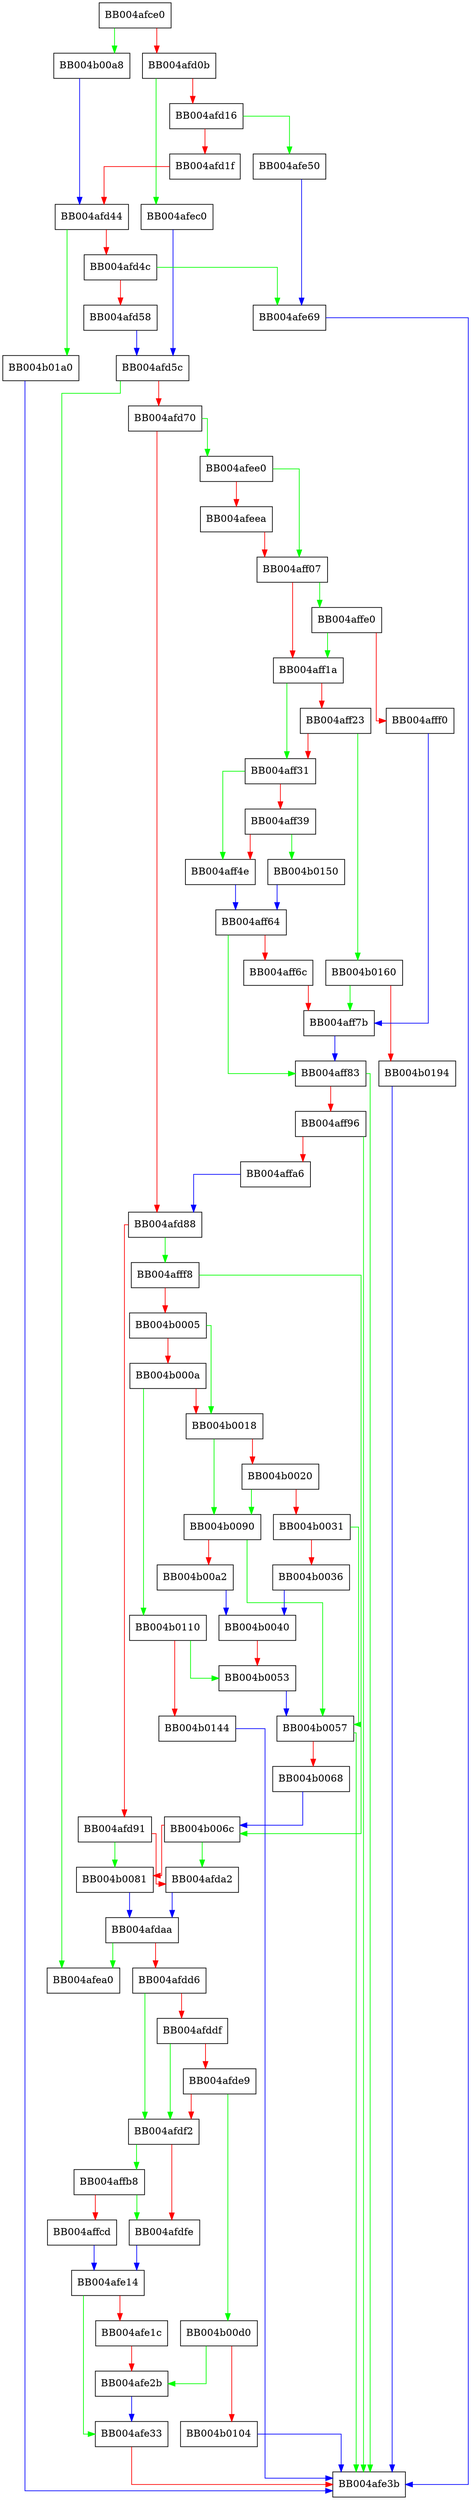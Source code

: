 digraph ossl_quic_conn_shutdown {
  node [shape="box"];
  graph [splines=ortho];
  BB004afce0 -> BB004b00a8 [color="green"];
  BB004afce0 -> BB004afd0b [color="red"];
  BB004afd0b -> BB004afec0 [color="green"];
  BB004afd0b -> BB004afd16 [color="red"];
  BB004afd16 -> BB004afe50 [color="green"];
  BB004afd16 -> BB004afd1f [color="red"];
  BB004afd1f -> BB004afd44 [color="red"];
  BB004afd44 -> BB004b01a0 [color="green"];
  BB004afd44 -> BB004afd4c [color="red"];
  BB004afd4c -> BB004afe69 [color="green"];
  BB004afd4c -> BB004afd58 [color="red"];
  BB004afd58 -> BB004afd5c [color="blue"];
  BB004afd5c -> BB004afea0 [color="green"];
  BB004afd5c -> BB004afd70 [color="red"];
  BB004afd70 -> BB004afee0 [color="green"];
  BB004afd70 -> BB004afd88 [color="red"];
  BB004afd88 -> BB004afff8 [color="green"];
  BB004afd88 -> BB004afd91 [color="red"];
  BB004afd91 -> BB004b0081 [color="green"];
  BB004afd91 -> BB004afda2 [color="red"];
  BB004afda2 -> BB004afdaa [color="blue"];
  BB004afdaa -> BB004afea0 [color="green"];
  BB004afdaa -> BB004afdd6 [color="red"];
  BB004afdd6 -> BB004afdf2 [color="green"];
  BB004afdd6 -> BB004afddf [color="red"];
  BB004afddf -> BB004afdf2 [color="green"];
  BB004afddf -> BB004afde9 [color="red"];
  BB004afde9 -> BB004b00d0 [color="green"];
  BB004afde9 -> BB004afdf2 [color="red"];
  BB004afdf2 -> BB004affb8 [color="green"];
  BB004afdf2 -> BB004afdfe [color="red"];
  BB004afdfe -> BB004afe14 [color="blue"];
  BB004afe14 -> BB004afe33 [color="green"];
  BB004afe14 -> BB004afe1c [color="red"];
  BB004afe1c -> BB004afe2b [color="red"];
  BB004afe2b -> BB004afe33 [color="blue"];
  BB004afe33 -> BB004afe3b [color="red"];
  BB004afe50 -> BB004afe69 [color="blue"];
  BB004afe69 -> BB004afe3b [color="blue"];
  BB004afec0 -> BB004afd5c [color="blue"];
  BB004afee0 -> BB004aff07 [color="green"];
  BB004afee0 -> BB004afeea [color="red"];
  BB004afeea -> BB004aff07 [color="red"];
  BB004aff07 -> BB004affe0 [color="green"];
  BB004aff07 -> BB004aff1a [color="red"];
  BB004aff1a -> BB004aff31 [color="green"];
  BB004aff1a -> BB004aff23 [color="red"];
  BB004aff23 -> BB004b0160 [color="green"];
  BB004aff23 -> BB004aff31 [color="red"];
  BB004aff31 -> BB004aff4e [color="green"];
  BB004aff31 -> BB004aff39 [color="red"];
  BB004aff39 -> BB004b0150 [color="green"];
  BB004aff39 -> BB004aff4e [color="red"];
  BB004aff4e -> BB004aff64 [color="blue"];
  BB004aff64 -> BB004aff83 [color="green"];
  BB004aff64 -> BB004aff6c [color="red"];
  BB004aff6c -> BB004aff7b [color="red"];
  BB004aff7b -> BB004aff83 [color="blue"];
  BB004aff83 -> BB004afe3b [color="green"];
  BB004aff83 -> BB004aff96 [color="red"];
  BB004aff96 -> BB004afe3b [color="green"];
  BB004aff96 -> BB004affa6 [color="red"];
  BB004affa6 -> BB004afd88 [color="blue"];
  BB004affb8 -> BB004afdfe [color="green"];
  BB004affb8 -> BB004affcd [color="red"];
  BB004affcd -> BB004afe14 [color="blue"];
  BB004affe0 -> BB004aff1a [color="green"];
  BB004affe0 -> BB004afff0 [color="red"];
  BB004afff0 -> BB004aff7b [color="blue"];
  BB004afff8 -> BB004b006c [color="green"];
  BB004afff8 -> BB004b0005 [color="red"];
  BB004b0005 -> BB004b0018 [color="green"];
  BB004b0005 -> BB004b000a [color="red"];
  BB004b000a -> BB004b0110 [color="green"];
  BB004b000a -> BB004b0018 [color="red"];
  BB004b0018 -> BB004b0090 [color="green"];
  BB004b0018 -> BB004b0020 [color="red"];
  BB004b0020 -> BB004b0090 [color="green"];
  BB004b0020 -> BB004b0031 [color="red"];
  BB004b0031 -> BB004b0057 [color="green"];
  BB004b0031 -> BB004b0036 [color="red"];
  BB004b0036 -> BB004b0040 [color="blue"];
  BB004b0040 -> BB004b0053 [color="red"];
  BB004b0053 -> BB004b0057 [color="blue"];
  BB004b0057 -> BB004afe3b [color="green"];
  BB004b0057 -> BB004b0068 [color="red"];
  BB004b0068 -> BB004b006c [color="blue"];
  BB004b006c -> BB004afda2 [color="green"];
  BB004b006c -> BB004b0081 [color="red"];
  BB004b0081 -> BB004afdaa [color="blue"];
  BB004b0090 -> BB004b0057 [color="green"];
  BB004b0090 -> BB004b00a2 [color="red"];
  BB004b00a2 -> BB004b0040 [color="blue"];
  BB004b00a8 -> BB004afd44 [color="blue"];
  BB004b00d0 -> BB004afe2b [color="green"];
  BB004b00d0 -> BB004b0104 [color="red"];
  BB004b0104 -> BB004afe3b [color="blue"];
  BB004b0110 -> BB004b0053 [color="green"];
  BB004b0110 -> BB004b0144 [color="red"];
  BB004b0144 -> BB004afe3b [color="blue"];
  BB004b0150 -> BB004aff64 [color="blue"];
  BB004b0160 -> BB004aff7b [color="green"];
  BB004b0160 -> BB004b0194 [color="red"];
  BB004b0194 -> BB004afe3b [color="blue"];
  BB004b01a0 -> BB004afe3b [color="blue"];
}